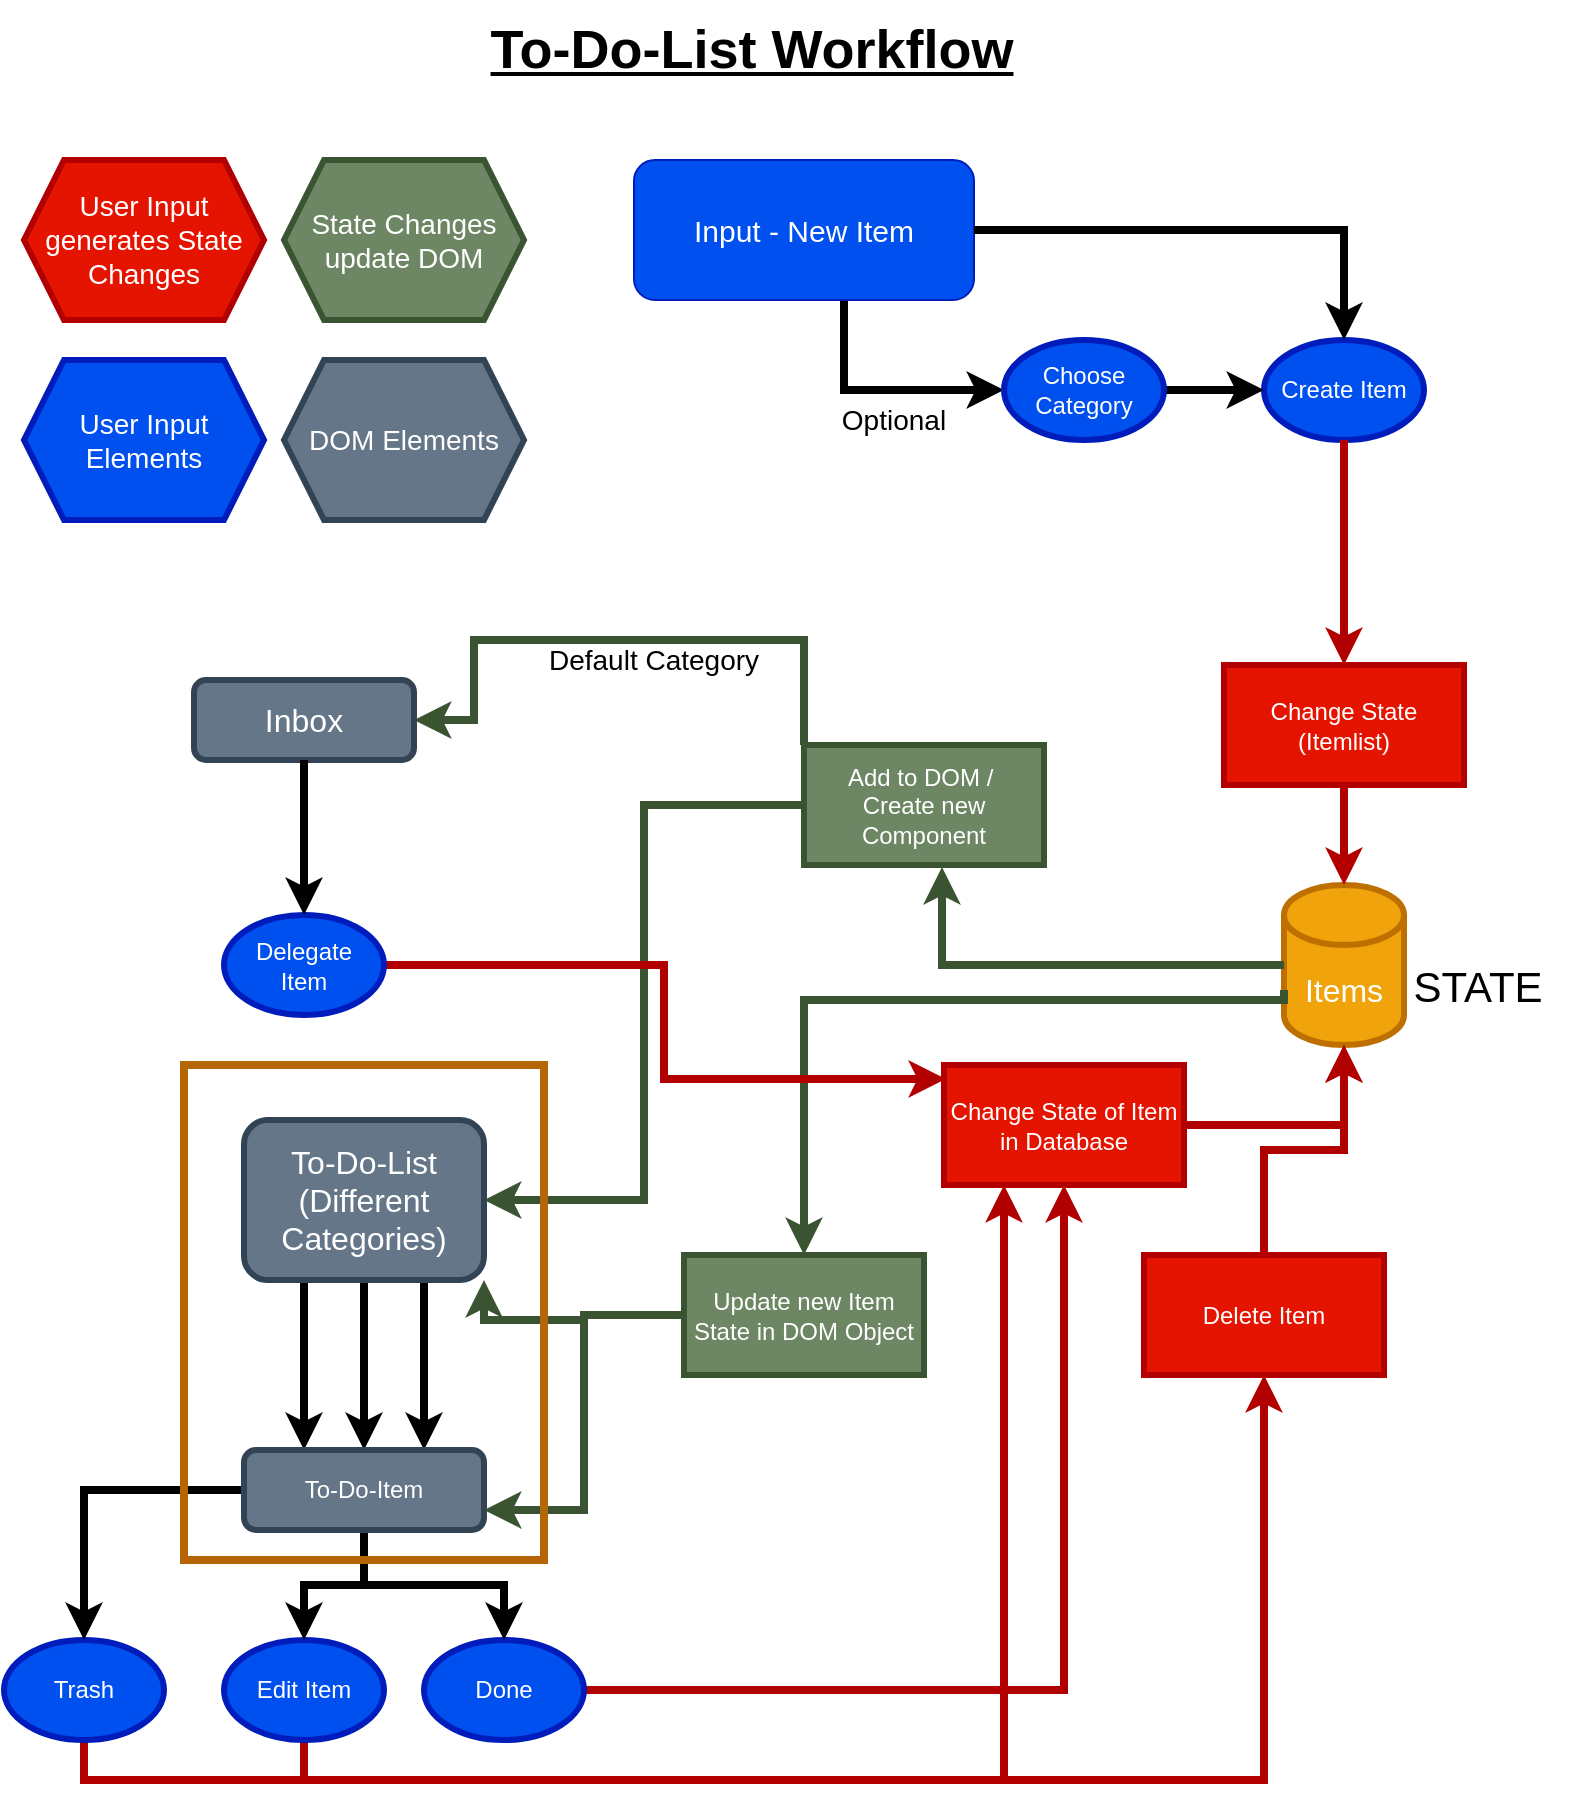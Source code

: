 <mxfile>
    <diagram id="T3D68NNTn_q42VAKpD8_" name="Page-1">
        <mxGraphModel dx="898" dy="627" grid="1" gridSize="10" guides="1" tooltips="1" connect="1" arrows="1" fold="1" page="1" pageScale="1" pageWidth="827" pageHeight="1169" math="0" shadow="0">
            <root>
                <mxCell id="0"/>
                <mxCell id="1" parent="0"/>
                <mxCell id="2" value="&lt;font style=&quot;font-size: 27px&quot;&gt;&lt;u&gt;&lt;b&gt;To-Do-List Workflow&lt;/b&gt;&lt;/u&gt;&lt;/font&gt;" style="text;html=1;strokeColor=none;fillColor=none;align=center;verticalAlign=middle;whiteSpace=wrap;rounded=0;" parent="1" vertex="1">
                    <mxGeometry x="274" width="280" height="50" as="geometry"/>
                </mxCell>
                <mxCell id="87" style="edgeStyle=orthogonalEdgeStyle;rounded=0;orthogonalLoop=1;jettySize=auto;html=1;entryX=0;entryY=0.5;entryDx=0;entryDy=0;strokeWidth=4;" parent="1" source="3" target="86" edge="1">
                    <mxGeometry relative="1" as="geometry">
                        <Array as="points">
                            <mxPoint x="460" y="195"/>
                        </Array>
                    </mxGeometry>
                </mxCell>
                <mxCell id="3" value="&lt;font style=&quot;font-size: 15px&quot;&gt;Input - New Item&lt;/font&gt;" style="rounded=1;whiteSpace=wrap;html=1;fillColor=#0050ef;strokeColor=#001DBC;fontColor=#ffffff;" parent="1" vertex="1">
                    <mxGeometry x="355" y="80" width="170" height="70" as="geometry"/>
                </mxCell>
                <mxCell id="4" value="&lt;font style=&quot;font-size: 16px&quot;&gt;Items&lt;/font&gt;" style="shape=cylinder3;whiteSpace=wrap;html=1;boundedLbl=1;backgroundOutline=1;size=15;fillColor=#f0a30a;strokeColor=#BD7000;fontColor=#ffffff;strokeWidth=3;" parent="1" vertex="1">
                    <mxGeometry x="680" y="442.5" width="60" height="80" as="geometry"/>
                </mxCell>
                <mxCell id="10" value="Create Item" style="ellipse;whiteSpace=wrap;html=1;strokeWidth=3;fillColor=#0050ef;strokeColor=#001DBC;fontColor=#ffffff;" parent="1" vertex="1">
                    <mxGeometry x="670" y="170" width="80" height="50" as="geometry"/>
                </mxCell>
                <mxCell id="11" style="edgeStyle=orthogonalEdgeStyle;rounded=0;orthogonalLoop=1;jettySize=auto;html=1;entryX=0.5;entryY=0;entryDx=0;entryDy=0;entryPerimeter=0;strokeWidth=4;" parent="1" source="3" target="10" edge="1">
                    <mxGeometry relative="1" as="geometry">
                        <mxPoint x="474" y="190" as="sourcePoint"/>
                        <mxPoint x="474" y="410" as="targetPoint"/>
                    </mxGeometry>
                </mxCell>
                <mxCell id="73" style="edgeStyle=orthogonalEdgeStyle;rounded=0;orthogonalLoop=1;jettySize=auto;html=1;strokeWidth=4;" parent="1" source="12" target="43" edge="1">
                    <mxGeometry relative="1" as="geometry"/>
                </mxCell>
                <mxCell id="97" style="edgeStyle=orthogonalEdgeStyle;rounded=0;orthogonalLoop=1;jettySize=auto;html=1;exitX=0.25;exitY=1;exitDx=0;exitDy=0;entryX=0.25;entryY=0;entryDx=0;entryDy=0;strokeWidth=4;" parent="1" source="12" target="43" edge="1">
                    <mxGeometry relative="1" as="geometry"/>
                </mxCell>
                <mxCell id="98" style="edgeStyle=orthogonalEdgeStyle;rounded=0;orthogonalLoop=1;jettySize=auto;html=1;exitX=0.75;exitY=1;exitDx=0;exitDy=0;entryX=0.75;entryY=0;entryDx=0;entryDy=0;strokeWidth=4;" parent="1" source="12" target="43" edge="1">
                    <mxGeometry relative="1" as="geometry"/>
                </mxCell>
                <mxCell id="12" value="&lt;font style=&quot;font-size: 16px&quot;&gt;To-Do-List&lt;br&gt;(Different Categories)&lt;br&gt;&lt;/font&gt;" style="rounded=1;whiteSpace=wrap;html=1;strokeWidth=3;fillColor=#647687;strokeColor=#314354;fontColor=#ffffff;" parent="1" vertex="1">
                    <mxGeometry x="160" y="560" width="120" height="80" as="geometry"/>
                </mxCell>
                <mxCell id="71" style="edgeStyle=orthogonalEdgeStyle;rounded=0;orthogonalLoop=1;jettySize=auto;html=1;exitX=0.5;exitY=1;exitDx=0;exitDy=0;entryX=0.25;entryY=1;entryDx=0;entryDy=0;fillColor=#e51400;strokeColor=#B20000;strokeWidth=4;" parent="1" source="14" target="42" edge="1">
                    <mxGeometry relative="1" as="geometry"/>
                </mxCell>
                <mxCell id="14" value="Edit Item" style="ellipse;whiteSpace=wrap;html=1;strokeWidth=3;fillColor=#0050ef;strokeColor=#001DBC;fontColor=#ffffff;" parent="1" vertex="1">
                    <mxGeometry x="150" y="820" width="80" height="50" as="geometry"/>
                </mxCell>
                <mxCell id="65" style="edgeStyle=orthogonalEdgeStyle;rounded=0;orthogonalLoop=1;jettySize=auto;html=1;exitX=0.5;exitY=1;exitDx=0;exitDy=0;entryX=0.5;entryY=1;entryDx=0;entryDy=0;fillColor=#e51400;strokeColor=#B20000;strokeWidth=4;" parent="1" source="15" target="63" edge="1">
                    <mxGeometry relative="1" as="geometry"/>
                </mxCell>
                <mxCell id="15" value="Trash" style="ellipse;whiteSpace=wrap;html=1;strokeWidth=3;fillColor=#0050ef;strokeColor=#001DBC;fontColor=#ffffff;" parent="1" vertex="1">
                    <mxGeometry x="40" y="820" width="80" height="50" as="geometry"/>
                </mxCell>
                <mxCell id="61" style="edgeStyle=orthogonalEdgeStyle;rounded=0;orthogonalLoop=1;jettySize=auto;html=1;fillColor=#e51400;strokeColor=#B20000;strokeWidth=4;" parent="1" source="16" target="42" edge="1">
                    <mxGeometry relative="1" as="geometry"/>
                </mxCell>
                <mxCell id="16" value="Done" style="ellipse;whiteSpace=wrap;html=1;strokeWidth=3;fillColor=#0050ef;strokeColor=#001DBC;fontColor=#ffffff;" parent="1" vertex="1">
                    <mxGeometry x="250" y="820" width="80" height="50" as="geometry"/>
                </mxCell>
                <mxCell id="31" style="edgeStyle=orthogonalEdgeStyle;rounded=0;orthogonalLoop=1;jettySize=auto;html=1;entryX=0.5;entryY=0;entryDx=0;entryDy=0;entryPerimeter=0;fillColor=#e51400;strokeColor=#B20000;strokeWidth=4;" parent="1" source="40" target="4" edge="1">
                    <mxGeometry relative="1" as="geometry">
                        <mxPoint x="710" y="262.5" as="sourcePoint"/>
                        <mxPoint x="710" y="322.5" as="targetPoint"/>
                    </mxGeometry>
                </mxCell>
                <mxCell id="32" value="&lt;font style=&quot;font-size: 21px&quot;&gt;STATE&lt;/font&gt;" style="text;html=1;strokeColor=none;fillColor=none;align=center;verticalAlign=middle;whiteSpace=wrap;rounded=0;" parent="1" vertex="1">
                    <mxGeometry x="727" y="462.5" width="100" height="60" as="geometry"/>
                </mxCell>
                <mxCell id="33" style="edgeStyle=orthogonalEdgeStyle;rounded=0;orthogonalLoop=1;jettySize=auto;html=1;entryX=0.575;entryY=1.017;entryDx=0;entryDy=0;entryPerimeter=0;fillColor=#6d8764;strokeColor=#3A5431;strokeWidth=4;" parent="1" source="4" target="38" edge="1">
                    <mxGeometry relative="1" as="geometry">
                        <mxPoint x="680" y="482.5" as="sourcePoint"/>
                        <mxPoint x="490" y="402.5" as="targetPoint"/>
                    </mxGeometry>
                </mxCell>
                <mxCell id="39" style="edgeStyle=orthogonalEdgeStyle;rounded=0;orthogonalLoop=1;jettySize=auto;html=1;entryX=1;entryY=0.5;entryDx=0;entryDy=0;fillColor=#6d8764;strokeColor=#3A5431;strokeWidth=4;" parent="1" source="38" target="12" edge="1">
                    <mxGeometry relative="1" as="geometry"/>
                </mxCell>
                <mxCell id="72" style="edgeStyle=orthogonalEdgeStyle;rounded=0;orthogonalLoop=1;jettySize=auto;html=1;entryX=1;entryY=0.5;entryDx=0;entryDy=0;fillColor=#6d8764;strokeColor=#3A5431;strokeWidth=4;" parent="1" source="38" target="49" edge="1">
                    <mxGeometry relative="1" as="geometry">
                        <Array as="points">
                            <mxPoint x="440" y="320"/>
                            <mxPoint x="275" y="320"/>
                        </Array>
                    </mxGeometry>
                </mxCell>
                <mxCell id="38" value="Add to DOM /&amp;nbsp;&lt;br&gt;Create new Component" style="rounded=0;whiteSpace=wrap;html=1;strokeWidth=3;fillColor=#6d8764;strokeColor=#3A5431;fontColor=#ffffff;" parent="1" vertex="1">
                    <mxGeometry x="440" y="372.5" width="120" height="60" as="geometry"/>
                </mxCell>
                <mxCell id="40" value="Change State (Itemlist)" style="rounded=0;whiteSpace=wrap;html=1;strokeWidth=3;fillColor=#e51400;strokeColor=#B20000;fontColor=#ffffff;" parent="1" vertex="1">
                    <mxGeometry x="650" y="332.5" width="120" height="60" as="geometry"/>
                </mxCell>
                <mxCell id="41" style="edgeStyle=orthogonalEdgeStyle;rounded=0;orthogonalLoop=1;jettySize=auto;html=1;entryX=0.5;entryY=0;entryDx=0;entryDy=0;entryPerimeter=0;fillColor=#e51400;strokeColor=#B20000;strokeWidth=4;" parent="1" source="10" target="40" edge="1">
                    <mxGeometry relative="1" as="geometry">
                        <mxPoint x="650" y="190" as="sourcePoint"/>
                        <mxPoint x="650" y="370" as="targetPoint"/>
                    </mxGeometry>
                </mxCell>
                <mxCell id="46" style="edgeStyle=orthogonalEdgeStyle;rounded=0;orthogonalLoop=1;jettySize=auto;html=1;strokeWidth=4;" parent="1" source="43" target="14" edge="1">
                    <mxGeometry relative="1" as="geometry"/>
                </mxCell>
                <mxCell id="47" style="edgeStyle=orthogonalEdgeStyle;rounded=0;orthogonalLoop=1;jettySize=auto;html=1;strokeWidth=4;" parent="1" source="43" target="15" edge="1">
                    <mxGeometry relative="1" as="geometry"/>
                </mxCell>
                <mxCell id="48" style="edgeStyle=orthogonalEdgeStyle;rounded=0;orthogonalLoop=1;jettySize=auto;html=1;strokeWidth=4;" parent="1" source="43" target="16" edge="1">
                    <mxGeometry relative="1" as="geometry"/>
                </mxCell>
                <mxCell id="43" value="To-Do-Item" style="rounded=1;whiteSpace=wrap;html=1;strokeWidth=3;fillColor=#647687;strokeColor=#314354;fontColor=#ffffff;" parent="1" vertex="1">
                    <mxGeometry x="160" y="725" width="120" height="40" as="geometry"/>
                </mxCell>
                <mxCell id="49" value="&lt;font style=&quot;font-size: 16px&quot;&gt;Inbox&lt;/font&gt;" style="rounded=1;whiteSpace=wrap;html=1;strokeWidth=3;fillColor=#647687;strokeColor=#314354;fontColor=#ffffff;" parent="1" vertex="1">
                    <mxGeometry x="135" y="340" width="110" height="40" as="geometry"/>
                </mxCell>
                <mxCell id="62" style="edgeStyle=orthogonalEdgeStyle;rounded=0;orthogonalLoop=1;jettySize=auto;html=1;fillColor=#e51400;strokeColor=#B20000;strokeWidth=4;" parent="1" source="42" target="4" edge="1">
                    <mxGeometry relative="1" as="geometry"/>
                </mxCell>
                <mxCell id="84" style="edgeStyle=orthogonalEdgeStyle;rounded=0;orthogonalLoop=1;jettySize=auto;html=1;entryX=0.5;entryY=0;entryDx=0;entryDy=0;fillColor=#6d8764;strokeColor=#3A5431;strokeWidth=4;exitX=0;exitY=0;exitDx=0;exitDy=52.5;exitPerimeter=0;" parent="1" source="4" target="82" edge="1">
                    <mxGeometry relative="1" as="geometry">
                        <Array as="points">
                            <mxPoint x="680" y="500"/>
                            <mxPoint x="440" y="500"/>
                        </Array>
                    </mxGeometry>
                </mxCell>
                <mxCell id="42" value="Change State of Item&lt;br&gt;in Database" style="rounded=0;whiteSpace=wrap;html=1;strokeWidth=3;fillColor=#e51400;strokeColor=#B20000;fontColor=#ffffff;" parent="1" vertex="1">
                    <mxGeometry x="510" y="532.5" width="120" height="60" as="geometry"/>
                </mxCell>
                <mxCell id="66" style="edgeStyle=orthogonalEdgeStyle;rounded=0;orthogonalLoop=1;jettySize=auto;html=1;exitX=0.5;exitY=0;exitDx=0;exitDy=0;entryX=0.5;entryY=1;entryDx=0;entryDy=0;entryPerimeter=0;fillColor=#e51400;strokeColor=#B20000;strokeWidth=4;" parent="1" source="63" target="4" edge="1">
                    <mxGeometry relative="1" as="geometry"/>
                </mxCell>
                <mxCell id="63" value="Delete Item" style="rounded=0;whiteSpace=wrap;html=1;strokeWidth=3;fillColor=#e51400;strokeColor=#B20000;fontColor=#ffffff;" parent="1" vertex="1">
                    <mxGeometry x="610" y="627.5" width="120" height="60" as="geometry"/>
                </mxCell>
                <mxCell id="81" style="edgeStyle=orthogonalEdgeStyle;rounded=0;orthogonalLoop=1;jettySize=auto;html=1;exitX=1;exitY=0.5;exitDx=0;exitDy=0;entryX=0.008;entryY=0.117;entryDx=0;entryDy=0;entryPerimeter=0;fillColor=#e51400;strokeColor=#B20000;strokeWidth=4;" parent="1" source="78" target="42" edge="1">
                    <mxGeometry relative="1" as="geometry"/>
                </mxCell>
                <mxCell id="78" value="Delegate&lt;br&gt;Item" style="ellipse;whiteSpace=wrap;html=1;strokeWidth=3;fillColor=#0050ef;strokeColor=#001DBC;fontColor=#ffffff;" parent="1" vertex="1">
                    <mxGeometry x="150" y="457.5" width="80" height="50" as="geometry"/>
                </mxCell>
                <mxCell id="79" style="edgeStyle=orthogonalEdgeStyle;rounded=0;orthogonalLoop=1;jettySize=auto;html=1;exitX=0.5;exitY=1;exitDx=0;exitDy=0;strokeWidth=4;" parent="1" source="49" target="78" edge="1">
                    <mxGeometry relative="1" as="geometry">
                        <mxPoint x="220" y="380" as="sourcePoint"/>
                        <mxPoint x="220" y="560" as="targetPoint"/>
                    </mxGeometry>
                </mxCell>
                <mxCell id="100" style="edgeStyle=orthogonalEdgeStyle;rounded=0;orthogonalLoop=1;jettySize=auto;html=1;exitX=0;exitY=0.5;exitDx=0;exitDy=0;entryX=1;entryY=0.75;entryDx=0;entryDy=0;strokeWidth=4;fillColor=#6d8764;strokeColor=#3A5431;" edge="1" parent="1" source="82" target="43">
                    <mxGeometry relative="1" as="geometry"/>
                </mxCell>
                <mxCell id="101" style="edgeStyle=orthogonalEdgeStyle;rounded=0;orthogonalLoop=1;jettySize=auto;html=1;exitX=0;exitY=0.5;exitDx=0;exitDy=0;entryX=1;entryY=1;entryDx=0;entryDy=0;strokeWidth=4;fillColor=#6d8764;strokeColor=#3A5431;" edge="1" parent="1" source="82" target="12">
                    <mxGeometry relative="1" as="geometry"/>
                </mxCell>
                <mxCell id="82" value="Update new Item State in DOM Object" style="rounded=0;whiteSpace=wrap;html=1;strokeWidth=3;fillColor=#6d8764;strokeColor=#3A5431;fontColor=#ffffff;" parent="1" vertex="1">
                    <mxGeometry x="380" y="627.5" width="120" height="60" as="geometry"/>
                </mxCell>
                <mxCell id="88" style="edgeStyle=orthogonalEdgeStyle;rounded=0;orthogonalLoop=1;jettySize=auto;html=1;exitX=1;exitY=0.5;exitDx=0;exitDy=0;strokeWidth=4;" parent="1" source="86" target="10" edge="1">
                    <mxGeometry relative="1" as="geometry"/>
                </mxCell>
                <mxCell id="86" value="Choose Category" style="ellipse;whiteSpace=wrap;html=1;strokeWidth=3;fillColor=#0050ef;strokeColor=#001DBC;fontColor=#ffffff;" parent="1" vertex="1">
                    <mxGeometry x="540" y="170" width="80" height="50" as="geometry"/>
                </mxCell>
                <mxCell id="91" value="&lt;font style=&quot;font-size: 14px&quot;&gt;Default Category&lt;/font&gt;" style="text;html=1;strokeColor=none;fillColor=none;align=center;verticalAlign=middle;whiteSpace=wrap;rounded=0;" parent="1" vertex="1">
                    <mxGeometry x="310" y="320" width="110" height="20" as="geometry"/>
                </mxCell>
                <mxCell id="92" value="&lt;font style=&quot;font-size: 14px&quot;&gt;Optional&lt;/font&gt;" style="text;html=1;strokeColor=none;fillColor=none;align=center;verticalAlign=middle;whiteSpace=wrap;rounded=0;" parent="1" vertex="1">
                    <mxGeometry x="430" y="200" width="110" height="20" as="geometry"/>
                </mxCell>
                <mxCell id="93" value="&lt;font style=&quot;font-size: 14px&quot;&gt;User Input generates State Changes&lt;/font&gt;" style="shape=hexagon;perimeter=hexagonPerimeter2;whiteSpace=wrap;html=1;fixedSize=1;strokeWidth=3;fillColor=#e51400;strokeColor=#B20000;fontColor=#ffffff;" parent="1" vertex="1">
                    <mxGeometry x="50" y="80" width="120" height="80" as="geometry"/>
                </mxCell>
                <mxCell id="94" value="&lt;font style=&quot;font-size: 14px&quot;&gt;State Changes update DOM&lt;/font&gt;" style="shape=hexagon;perimeter=hexagonPerimeter2;whiteSpace=wrap;html=1;fixedSize=1;strokeWidth=3;fillColor=#6d8764;strokeColor=#3A5431;fontColor=#ffffff;" parent="1" vertex="1">
                    <mxGeometry x="180" y="80" width="120" height="80" as="geometry"/>
                </mxCell>
                <mxCell id="95" value="&lt;font style=&quot;font-size: 14px&quot;&gt;User Input Elements&lt;/font&gt;" style="shape=hexagon;perimeter=hexagonPerimeter2;whiteSpace=wrap;html=1;fixedSize=1;strokeWidth=3;fillColor=#0050ef;strokeColor=#001DBC;fontColor=#ffffff;" parent="1" vertex="1">
                    <mxGeometry x="50" y="180" width="120" height="80" as="geometry"/>
                </mxCell>
                <mxCell id="96" value="&lt;font style=&quot;font-size: 14px&quot;&gt;DOM Elements&lt;/font&gt;" style="shape=hexagon;perimeter=hexagonPerimeter2;whiteSpace=wrap;html=1;fixedSize=1;strokeWidth=3;fillColor=#647687;strokeColor=#314354;fontColor=#ffffff;" parent="1" vertex="1">
                    <mxGeometry x="180" y="180" width="120" height="80" as="geometry"/>
                </mxCell>
                <mxCell id="104" value="" style="rounded=0;whiteSpace=wrap;html=1;strokeWidth=4;strokeColor=#b46504;fillColor=none;" vertex="1" parent="1">
                    <mxGeometry x="130" y="532.5" width="180" height="247.5" as="geometry"/>
                </mxCell>
            </root>
        </mxGraphModel>
    </diagram>
</mxfile>